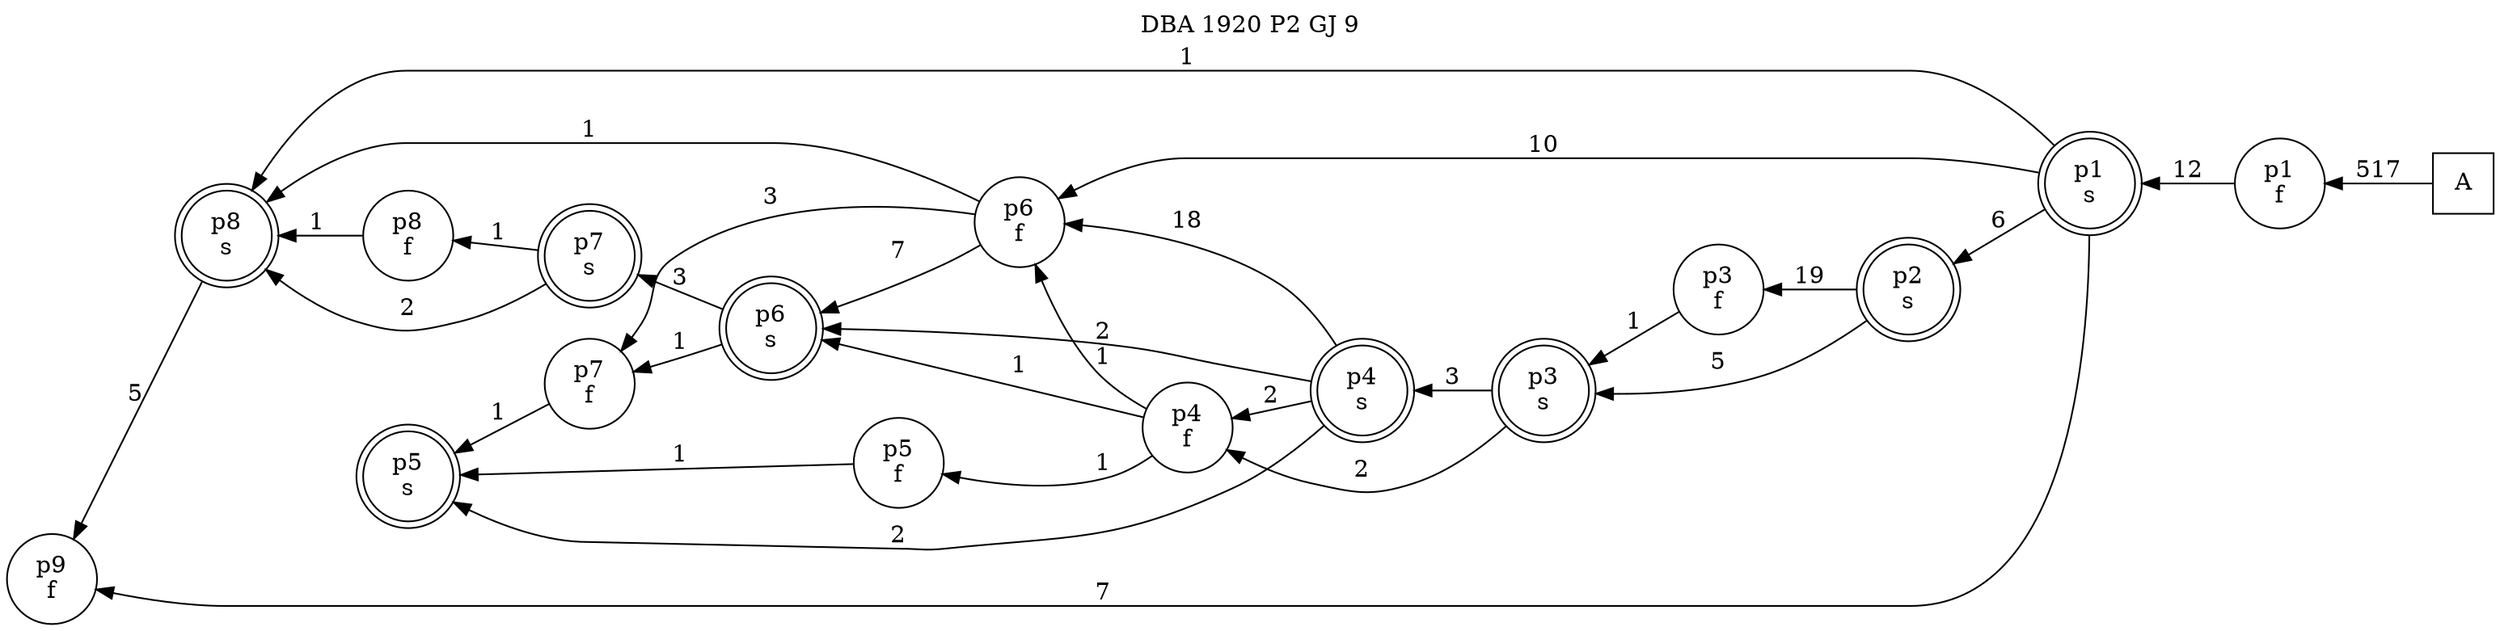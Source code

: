digraph DBA_1920_P2_GJ_9_GOOD {
labelloc="tl"
label= " DBA 1920 P2 GJ 9 "
rankdir="RL";
"A" [shape="square" label="A"]
"p1_f" [shape="circle" label="p1
f"]
"p1_s" [shape="doublecircle" label="p1
s"]
"p2_s" [shape="doublecircle" label="p2
s"]
"p3_f" [shape="circle" label="p3
f"]
"p3_s" [shape="doublecircle" label="p3
s"]
"p4_s" [shape="doublecircle" label="p4
s"]
"p5_s" [shape="doublecircle" label="p5
s"]
"p6_f" [shape="circle" label="p6
f"]
"p6_s" [shape="doublecircle" label="p6
s"]
"p7_f" [shape="circle" label="p7
f"]
"p4_f" [shape="circle" label="p4
f"]
"p5_f" [shape="circle" label="p5
f"]
"p7_s" [shape="doublecircle" label="p7
s"]
"p8_s" [shape="doublecircle" label="p8
s"]
"p9_f" [shape="circle" label="p9
f"]
"p8_f" [shape="circle" label="p8
f"]
"A" -> "p1_f" [ label=517]
"p1_f" -> "p1_s" [ label=12]
"p1_s" -> "p2_s" [ label=6]
"p1_s" -> "p6_f" [ label=10]
"p1_s" -> "p8_s" [ label=1]
"p1_s" -> "p9_f" [ label=7]
"p2_s" -> "p3_f" [ label=19]
"p2_s" -> "p3_s" [ label=5]
"p3_f" -> "p3_s" [ label=1]
"p3_s" -> "p4_s" [ label=3]
"p3_s" -> "p4_f" [ label=2]
"p4_s" -> "p5_s" [ label=2]
"p4_s" -> "p6_f" [ label=18]
"p4_s" -> "p6_s" [ label=2]
"p4_s" -> "p4_f" [ label=2]
"p6_f" -> "p6_s" [ label=7]
"p6_f" -> "p7_f" [ label=3]
"p6_f" -> "p8_s" [ label=1]
"p6_s" -> "p7_f" [ label=1]
"p6_s" -> "p7_s" [ label=3]
"p7_f" -> "p5_s" [ label=1]
"p4_f" -> "p6_f" [ label=1]
"p4_f" -> "p6_s" [ label=1]
"p4_f" -> "p5_f" [ label=1]
"p5_f" -> "p5_s" [ label=1]
"p7_s" -> "p8_s" [ label=2]
"p7_s" -> "p8_f" [ label=1]
"p8_s" -> "p9_f" [ label=5]
"p8_f" -> "p8_s" [ label=1]
}
